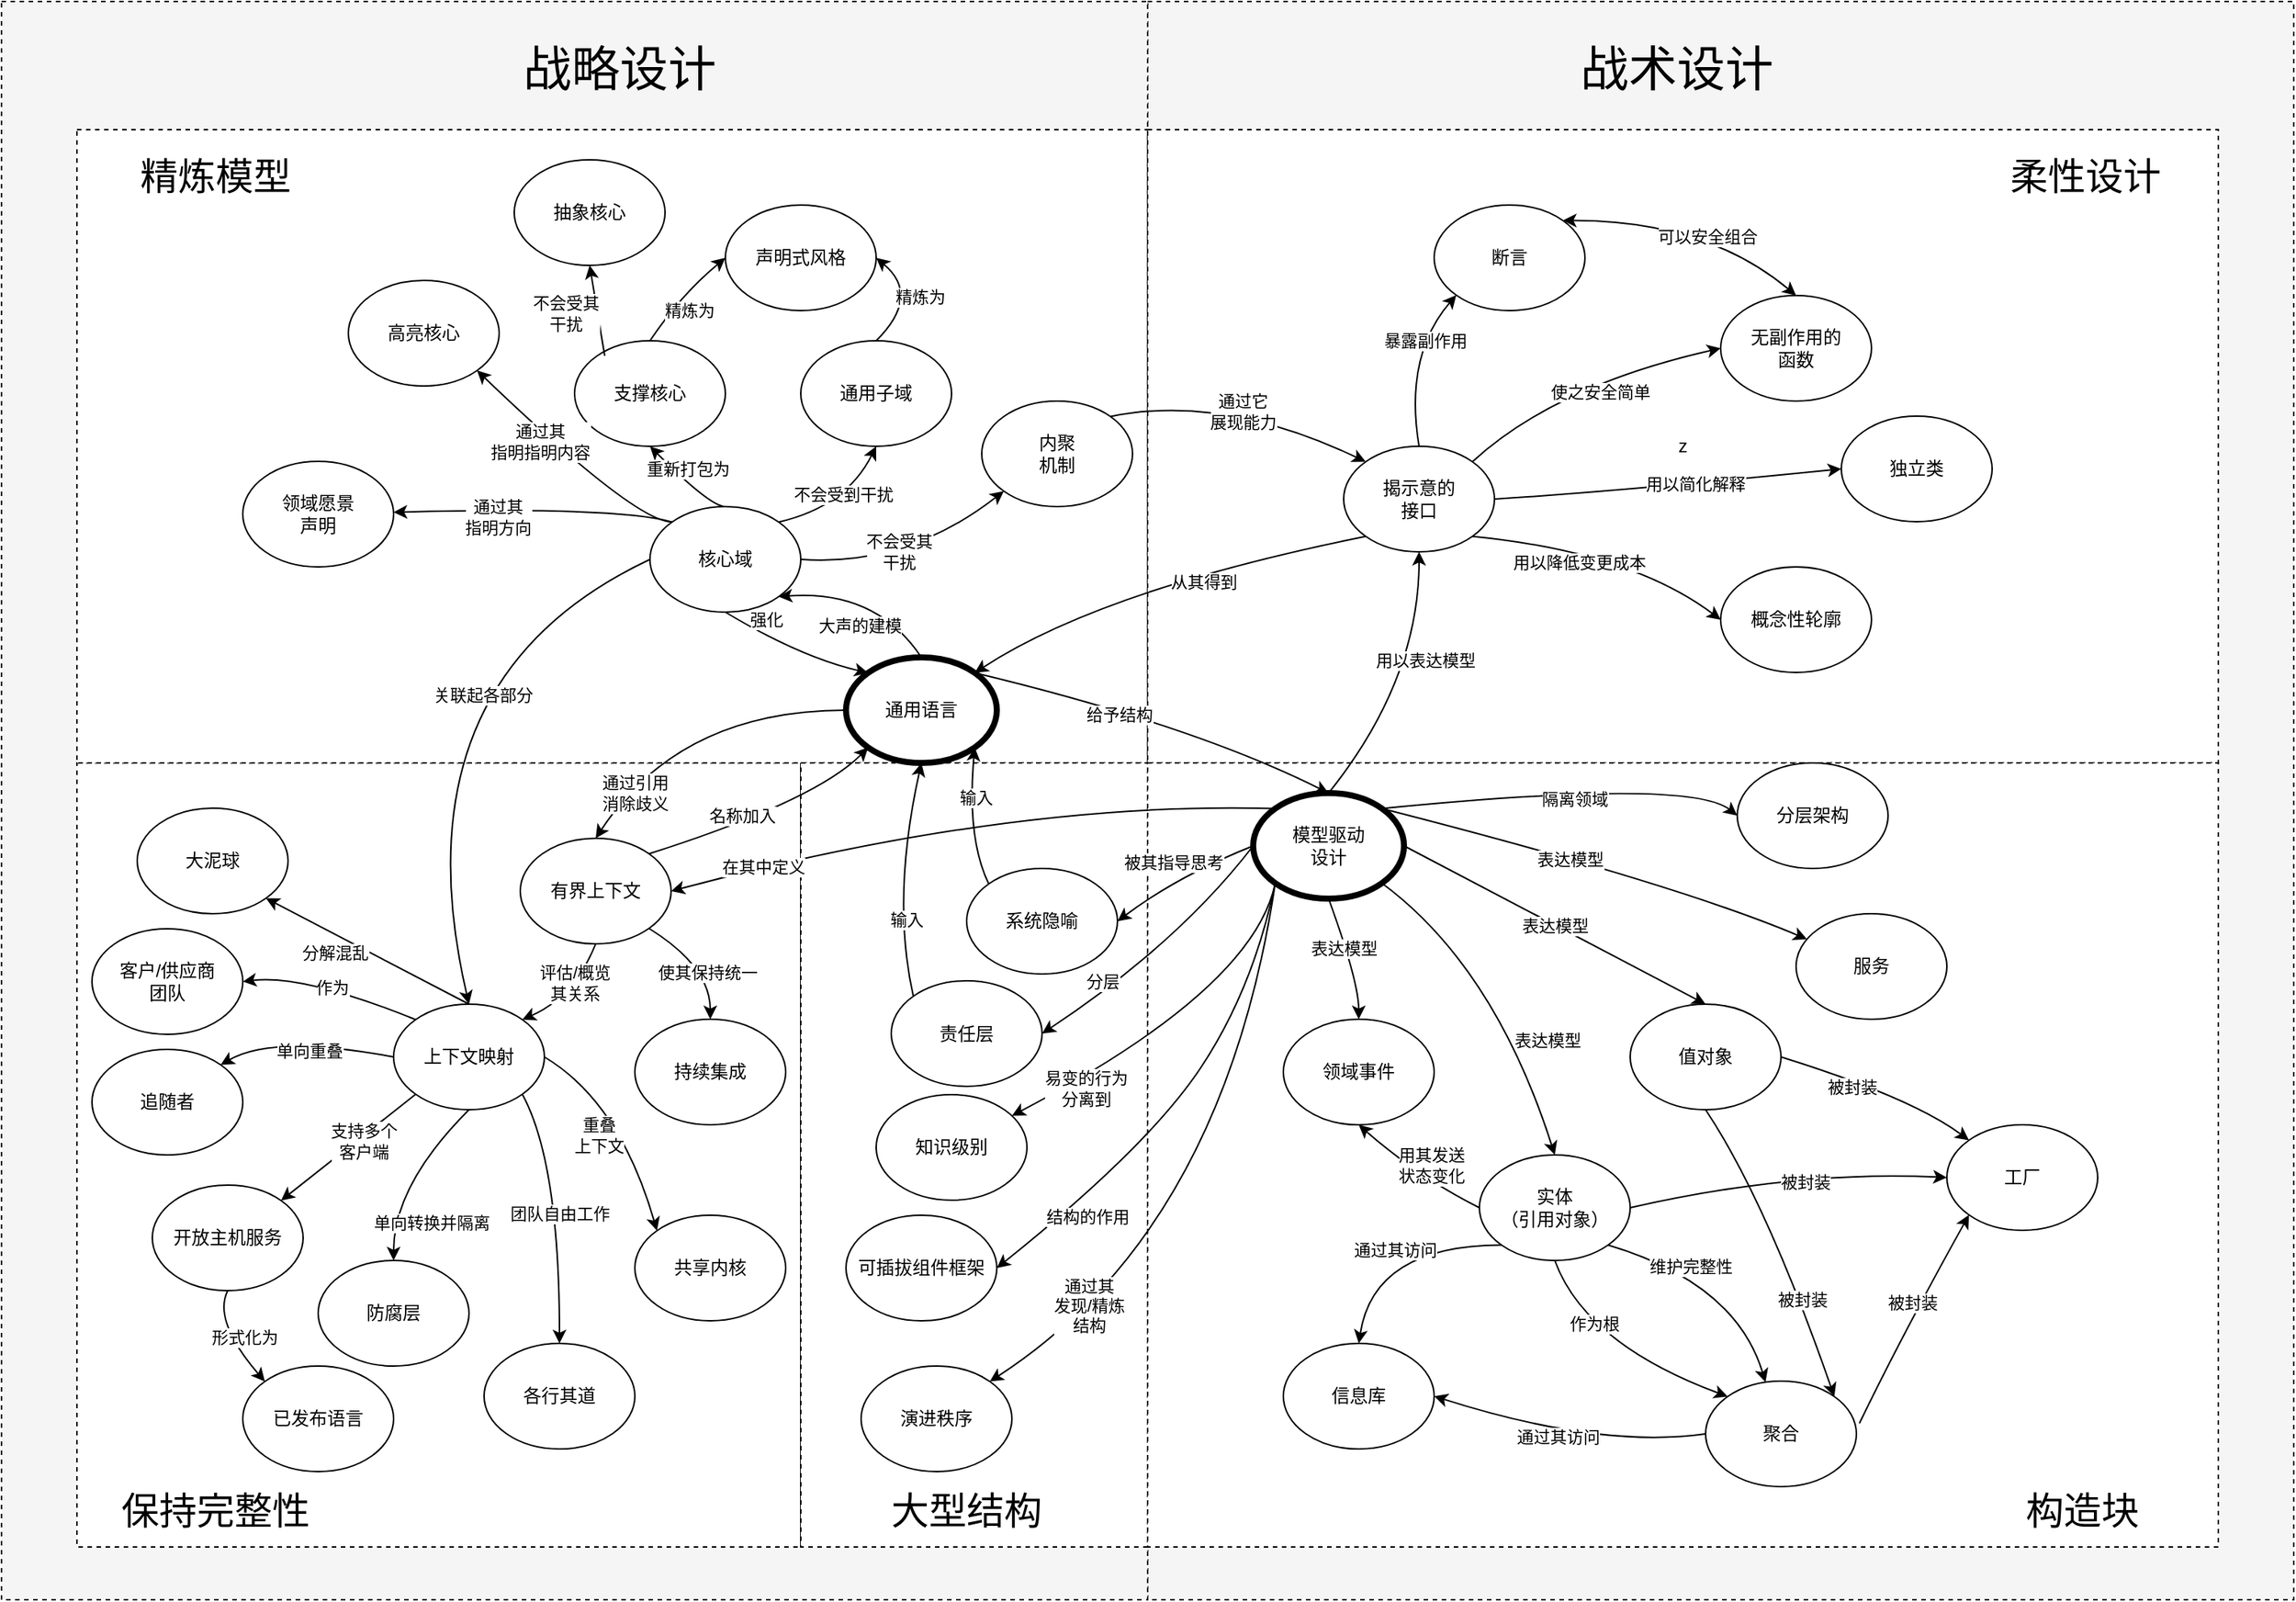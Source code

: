 <mxfile version="20.0.3" type="github">
  <diagram id="y3Cl--LZHW0YaVjfiVAI" name="Page-1">
    <mxGraphModel dx="1298" dy="840" grid="1" gridSize="10" guides="1" tooltips="1" connect="1" arrows="1" fold="1" page="1" pageScale="1" pageWidth="827" pageHeight="1169" math="0" shadow="0">
      <root>
        <mxCell id="0" />
        <mxCell id="1" parent="0" />
        <mxCell id="_sij3LZyn92F1CHh78g5-27" value="" style="rounded=0;whiteSpace=wrap;html=1;dashed=1;fillColor=#f5f5f5;fontColor=#333333;strokeColor=#000000;" parent="1" vertex="1">
          <mxGeometry x="830" y="30" width="760" height="1060" as="geometry" />
        </mxCell>
        <mxCell id="wphdt7BnorLhBUC74xUA-21" value="" style="rounded=0;whiteSpace=wrap;html=1;dashed=1;fillColor=#f5f5f5;fontColor=#333333;strokeColor=#000000;" parent="1" vertex="1">
          <mxGeometry x="70" y="30" width="760" height="1060" as="geometry" />
        </mxCell>
        <mxCell id="_sij3LZyn92F1CHh78g5-9" value="" style="rounded=0;whiteSpace=wrap;html=1;fillColor=#FFFFFF;strokeColor=#000000;fontColor=#ffffff;gradientColor=none;dashed=1;" parent="1" vertex="1">
          <mxGeometry x="120" y="535" width="480" height="520" as="geometry" />
        </mxCell>
        <mxCell id="_sij3LZyn92F1CHh78g5-10" value="" style="rounded=0;whiteSpace=wrap;html=1;fillColor=#FFFFFF;strokeColor=#000000;fontColor=#ffffff;gradientColor=none;dashed=1;" parent="1" vertex="1">
          <mxGeometry x="120" y="115" width="710" height="420" as="geometry" />
        </mxCell>
        <mxCell id="_sij3LZyn92F1CHh78g5-13" value="z" style="rounded=0;whiteSpace=wrap;html=1;fillColor=#FFFFFF;strokeColor=#000000;gradientColor=none;dashed=1;" parent="1" vertex="1">
          <mxGeometry x="830" y="115" width="710" height="420" as="geometry" />
        </mxCell>
        <mxCell id="_sij3LZyn92F1CHh78g5-16" value="" style="rounded=0;whiteSpace=wrap;html=1;fillColor=#FFFFFF;strokeColor=#000000;fontColor=#ffffff;gradientColor=none;dashed=1;" parent="1" vertex="1">
          <mxGeometry x="600" y="535" width="230" height="520" as="geometry" />
        </mxCell>
        <mxCell id="_sij3LZyn92F1CHh78g5-14" value="" style="rounded=0;whiteSpace=wrap;html=1;fillColor=#FFFFFF;dashed=1;" parent="1" vertex="1">
          <mxGeometry x="830" y="535" width="710" height="520" as="geometry" />
        </mxCell>
        <mxCell id="Mi3CnOvdxR0ZW0WN2Oy1-1" value="通用语言" style="ellipse;whiteSpace=wrap;html=1;strokeWidth=4;" parent="1" vertex="1">
          <mxGeometry x="630" y="465" width="100" height="70" as="geometry" />
        </mxCell>
        <mxCell id="Mi3CnOvdxR0ZW0WN2Oy1-2" value="模型驱动&lt;br&gt;设计" style="ellipse;whiteSpace=wrap;html=1;strokeWidth=4;" parent="1" vertex="1">
          <mxGeometry x="900" y="555" width="100" height="70" as="geometry" />
        </mxCell>
        <mxCell id="Mi3CnOvdxR0ZW0WN2Oy1-4" value="有界上下文" style="ellipse;whiteSpace=wrap;html=1;" parent="1" vertex="1">
          <mxGeometry x="414" y="585" width="100" height="70" as="geometry" />
        </mxCell>
        <mxCell id="Mi3CnOvdxR0ZW0WN2Oy1-5" value="持续集成" style="ellipse;whiteSpace=wrap;html=1;" parent="1" vertex="1">
          <mxGeometry x="490" y="705" width="100" height="70" as="geometry" />
        </mxCell>
        <mxCell id="Mi3CnOvdxR0ZW0WN2Oy1-6" value="核心域" style="ellipse;whiteSpace=wrap;html=1;" parent="1" vertex="1">
          <mxGeometry x="500" y="365" width="100" height="70" as="geometry" />
        </mxCell>
        <mxCell id="Mi3CnOvdxR0ZW0WN2Oy1-7" value="大泥球" style="ellipse;whiteSpace=wrap;html=1;" parent="1" vertex="1">
          <mxGeometry x="160" y="565" width="100" height="70" as="geometry" />
        </mxCell>
        <mxCell id="Mi3CnOvdxR0ZW0WN2Oy1-8" value="独立类" style="ellipse;whiteSpace=wrap;html=1;" parent="1" vertex="1">
          <mxGeometry x="1290" y="305" width="100" height="70" as="geometry" />
        </mxCell>
        <mxCell id="Mi3CnOvdxR0ZW0WN2Oy1-9" value="上下文映射" style="ellipse;whiteSpace=wrap;html=1;" parent="1" vertex="1">
          <mxGeometry x="330" y="695" width="100" height="70" as="geometry" />
        </mxCell>
        <mxCell id="Mi3CnOvdxR0ZW0WN2Oy1-12" value="通用子域" style="ellipse;whiteSpace=wrap;html=1;" parent="1" vertex="1">
          <mxGeometry x="600" y="255" width="100" height="70" as="geometry" />
        </mxCell>
        <mxCell id="Mi3CnOvdxR0ZW0WN2Oy1-13" value="支撑核心" style="ellipse;whiteSpace=wrap;html=1;" parent="1" vertex="1">
          <mxGeometry x="450" y="255" width="100" height="70" as="geometry" />
        </mxCell>
        <mxCell id="Mi3CnOvdxR0ZW0WN2Oy1-14" value="揭示意的&lt;br&gt;接口" style="ellipse;whiteSpace=wrap;html=1;" parent="1" vertex="1">
          <mxGeometry x="960" y="325" width="100" height="70" as="geometry" />
        </mxCell>
        <mxCell id="Mi3CnOvdxR0ZW0WN2Oy1-15" value="断言" style="ellipse;whiteSpace=wrap;html=1;" parent="1" vertex="1">
          <mxGeometry x="1020" y="165" width="100" height="70" as="geometry" />
        </mxCell>
        <mxCell id="Mi3CnOvdxR0ZW0WN2Oy1-16" value="无副作用的&lt;br&gt;函数" style="ellipse;whiteSpace=wrap;html=1;" parent="1" vertex="1">
          <mxGeometry x="1210" y="225" width="100" height="70" as="geometry" />
        </mxCell>
        <mxCell id="Mi3CnOvdxR0ZW0WN2Oy1-17" value="概念性轮廓" style="ellipse;whiteSpace=wrap;html=1;" parent="1" vertex="1">
          <mxGeometry x="1210" y="405" width="100" height="70" as="geometry" />
        </mxCell>
        <mxCell id="nDJIqRFH-Br7_tVDaRdu-1" value="实体&lt;br&gt;（引用对象）" style="ellipse;whiteSpace=wrap;html=1;" parent="1" vertex="1">
          <mxGeometry x="1050" y="795" width="100" height="70" as="geometry" />
        </mxCell>
        <mxCell id="nDJIqRFH-Br7_tVDaRdu-2" value="领域事件" style="ellipse;whiteSpace=wrap;html=1;" parent="1" vertex="1">
          <mxGeometry x="920" y="705" width="100" height="70" as="geometry" />
        </mxCell>
        <mxCell id="nDJIqRFH-Br7_tVDaRdu-4" value="工厂" style="ellipse;whiteSpace=wrap;html=1;" parent="1" vertex="1">
          <mxGeometry x="1360" y="775" width="100" height="70" as="geometry" />
        </mxCell>
        <mxCell id="nDJIqRFH-Br7_tVDaRdu-5" value="服务" style="ellipse;whiteSpace=wrap;html=1;" parent="1" vertex="1">
          <mxGeometry x="1260" y="635" width="100" height="70" as="geometry" />
        </mxCell>
        <mxCell id="nDJIqRFH-Br7_tVDaRdu-6" value="信息库&lt;span style=&quot;caret-color: rgba(0, 0, 0, 0); color: rgba(0, 0, 0, 0); font-family: monospace; font-size: 0px; text-align: start;&quot;&gt;%3CmxGraphModel%3E%3Croot%3E%3CmxCell%20id%3D%220%22%2F%3E%3CmxCell%20id%3D%221%22%20parent%3D%220%22%2F%3E%3CmxCell%20id%3D%222%22%20value%3D%22%E5%B7%A5%E5%8E%82%22%20style%3D%22ellipse%3BwhiteSpace%3Dwrap%3Bhtml%3D1%3B%22%20vertex%3D%221%22%20parent%3D%221%22%3E%3CmxGeometry%20x%3D%221140%22%20y%3D%22680%22%20width%3D%22100%22%20height%3D%2270%22%20as%3D%22geometry%22%2F%3E%3C%2FmxCell%3E%3C%2Froot%3E%3C%2FmxGraphModel%3E&lt;/span&gt;" style="ellipse;whiteSpace=wrap;html=1;" parent="1" vertex="1">
          <mxGeometry x="920" y="920" width="100" height="70" as="geometry" />
        </mxCell>
        <mxCell id="nDJIqRFH-Br7_tVDaRdu-7" value="分层架构" style="ellipse;whiteSpace=wrap;html=1;" parent="1" vertex="1">
          <mxGeometry x="1221" y="535" width="100" height="70" as="geometry" />
        </mxCell>
        <mxCell id="nDJIqRFH-Br7_tVDaRdu-9" value="聚合" style="ellipse;whiteSpace=wrap;html=1;" parent="1" vertex="1">
          <mxGeometry x="1200" y="945" width="100" height="70" as="geometry" />
        </mxCell>
        <mxCell id="6l1WujIoDoaz9oLlzbZu-4" value="" style="curved=1;endArrow=classic;html=1;rounded=0;exitX=0.5;exitY=1;exitDx=0;exitDy=0;entryX=0.5;entryY=0;entryDx=0;entryDy=0;" parent="1" source="Mi3CnOvdxR0ZW0WN2Oy1-2" target="nDJIqRFH-Br7_tVDaRdu-2" edge="1">
          <mxGeometry width="50" height="50" relative="1" as="geometry">
            <mxPoint x="830" y="615" as="sourcePoint" />
            <mxPoint x="880" y="565" as="targetPoint" />
            <Array as="points">
              <mxPoint x="970" y="680" />
            </Array>
          </mxGeometry>
        </mxCell>
        <mxCell id="6l1WujIoDoaz9oLlzbZu-68" value="表达模型" style="edgeLabel;html=1;align=center;verticalAlign=middle;resizable=0;points=[];" parent="6l1WujIoDoaz9oLlzbZu-4" vertex="1" connectable="0">
          <mxGeometry x="0.154" y="10" relative="1" as="geometry">
            <mxPoint x="-16" y="-9" as="offset" />
          </mxGeometry>
        </mxCell>
        <mxCell id="6l1WujIoDoaz9oLlzbZu-5" value="" style="curved=1;endArrow=classic;html=1;rounded=0;exitX=1;exitY=1;exitDx=0;exitDy=0;entryX=0.5;entryY=0;entryDx=0;entryDy=0;" parent="1" source="Mi3CnOvdxR0ZW0WN2Oy1-2" target="nDJIqRFH-Br7_tVDaRdu-1" edge="1">
          <mxGeometry width="50" height="50" relative="1" as="geometry">
            <mxPoint x="1010" y="600" as="sourcePoint" />
            <mxPoint x="880" y="765" as="targetPoint" />
            <Array as="points">
              <mxPoint x="1060" y="670" />
            </Array>
          </mxGeometry>
        </mxCell>
        <mxCell id="6l1WujIoDoaz9oLlzbZu-69" value="表达模型" style="edgeLabel;html=1;align=center;verticalAlign=middle;resizable=0;points=[];" parent="6l1WujIoDoaz9oLlzbZu-5" vertex="1" connectable="0">
          <mxGeometry x="0.338" y="18" relative="1" as="geometry">
            <mxPoint as="offset" />
          </mxGeometry>
        </mxCell>
        <mxCell id="6l1WujIoDoaz9oLlzbZu-7" value="值对象&lt;br&gt;" style="ellipse;whiteSpace=wrap;html=1;" parent="1" vertex="1">
          <mxGeometry x="1150" y="695" width="100" height="70" as="geometry" />
        </mxCell>
        <mxCell id="6l1WujIoDoaz9oLlzbZu-8" value="&lt;span style=&quot;caret-color: rgb(0, 0, 0); color: rgb(0, 0, 0); font-family: Helvetica; font-size: 11px; font-style: normal; font-variant-caps: normal; font-weight: 400; letter-spacing: normal; text-align: center; text-indent: 0px; text-transform: none; word-spacing: 0px; -webkit-text-stroke-width: 0px; background-color: rgb(255, 255, 255); text-decoration: none; float: none; display: inline !important;&quot;&gt;表达模型&lt;/span&gt;" style="curved=1;endArrow=classic;html=1;rounded=0;exitX=1;exitY=0.5;exitDx=0;exitDy=0;entryX=0.5;entryY=0;entryDx=0;entryDy=0;" parent="1" source="Mi3CnOvdxR0ZW0WN2Oy1-2" target="6l1WujIoDoaz9oLlzbZu-7" edge="1">
          <mxGeometry width="50" height="50" relative="1" as="geometry">
            <mxPoint x="1060" y="635" as="sourcePoint" />
            <mxPoint x="1170" y="695" as="targetPoint" />
            <Array as="points" />
          </mxGeometry>
        </mxCell>
        <mxCell id="6l1WujIoDoaz9oLlzbZu-9" value="" style="curved=1;endArrow=classic;html=1;rounded=0;exitX=1;exitY=0;exitDx=0;exitDy=0;" parent="1" source="Mi3CnOvdxR0ZW0WN2Oy1-2" target="nDJIqRFH-Br7_tVDaRdu-5" edge="1">
          <mxGeometry width="50" height="50" relative="1" as="geometry">
            <mxPoint x="1060" y="635" as="sourcePoint" />
            <mxPoint x="1170" y="695" as="targetPoint" />
            <Array as="points">
              <mxPoint x="1180" y="615" />
            </Array>
          </mxGeometry>
        </mxCell>
        <mxCell id="6l1WujIoDoaz9oLlzbZu-70" value="表达模型" style="edgeLabel;html=1;align=center;verticalAlign=middle;resizable=0;points=[];" parent="6l1WujIoDoaz9oLlzbZu-9" vertex="1" connectable="0">
          <mxGeometry x="-0.137" y="-2" relative="1" as="geometry">
            <mxPoint x="1" as="offset" />
          </mxGeometry>
        </mxCell>
        <mxCell id="6l1WujIoDoaz9oLlzbZu-10" value="" style="curved=1;endArrow=classic;html=1;rounded=0;exitX=1;exitY=0;exitDx=0;exitDy=0;entryX=0;entryY=0.5;entryDx=0;entryDy=0;" parent="1" source="Mi3CnOvdxR0ZW0WN2Oy1-2" target="nDJIqRFH-Br7_tVDaRdu-7" edge="1">
          <mxGeometry width="50" height="50" relative="1" as="geometry">
            <mxPoint x="1110" y="600" as="sourcePoint" />
            <mxPoint x="1226.74" y="653.867" as="targetPoint" />
            <Array as="points">
              <mxPoint x="1190" y="545" />
            </Array>
          </mxGeometry>
        </mxCell>
        <mxCell id="6l1WujIoDoaz9oLlzbZu-71" value="隔离领域" style="edgeLabel;html=1;align=center;verticalAlign=middle;resizable=0;points=[];" parent="6l1WujIoDoaz9oLlzbZu-10" vertex="1" connectable="0">
          <mxGeometry x="0.037" y="-6" relative="1" as="geometry">
            <mxPoint as="offset" />
          </mxGeometry>
        </mxCell>
        <mxCell id="6l1WujIoDoaz9oLlzbZu-11" value="" style="curved=1;endArrow=classic;html=1;rounded=0;exitX=1.02;exitY=0.4;exitDx=0;exitDy=0;entryX=0;entryY=1;entryDx=0;entryDy=0;exitPerimeter=0;" parent="1" source="nDJIqRFH-Br7_tVDaRdu-9" target="nDJIqRFH-Br7_tVDaRdu-4" edge="1">
          <mxGeometry width="50" height="50" relative="1" as="geometry">
            <mxPoint x="1295" y="885" as="sourcePoint" />
            <mxPoint x="1325" y="965" as="targetPoint" />
            <Array as="points">
              <mxPoint x="1330" y="915" />
            </Array>
          </mxGeometry>
        </mxCell>
        <mxCell id="6l1WujIoDoaz9oLlzbZu-76" value="被封装" style="edgeLabel;html=1;align=center;verticalAlign=middle;resizable=0;points=[];" parent="6l1WujIoDoaz9oLlzbZu-11" vertex="1" connectable="0">
          <mxGeometry x="0.129" y="4" relative="1" as="geometry">
            <mxPoint x="-1" as="offset" />
          </mxGeometry>
        </mxCell>
        <mxCell id="6l1WujIoDoaz9oLlzbZu-12" value="" style="curved=1;endArrow=classic;html=1;rounded=0;exitX=1;exitY=0.5;exitDx=0;exitDy=0;entryX=0;entryY=0;entryDx=0;entryDy=0;" parent="1" source="6l1WujIoDoaz9oLlzbZu-7" target="nDJIqRFH-Br7_tVDaRdu-4" edge="1">
          <mxGeometry width="50" height="50" relative="1" as="geometry">
            <mxPoint x="1228.68" y="785" as="sourcePoint" />
            <mxPoint x="1391.325" y="706.749" as="targetPoint" />
            <Array as="points">
              <mxPoint x="1336.68" y="757" />
            </Array>
          </mxGeometry>
        </mxCell>
        <mxCell id="6l1WujIoDoaz9oLlzbZu-78" value="被封装" style="edgeLabel;html=1;align=center;verticalAlign=middle;resizable=0;points=[];" parent="6l1WujIoDoaz9oLlzbZu-12" vertex="1" connectable="0">
          <mxGeometry x="-0.275" y="-4" relative="1" as="geometry">
            <mxPoint y="1" as="offset" />
          </mxGeometry>
        </mxCell>
        <mxCell id="6l1WujIoDoaz9oLlzbZu-19" value="" style="curved=1;endArrow=classic;html=1;rounded=0;exitX=0;exitY=0.5;exitDx=0;exitDy=0;entryX=0.5;entryY=1;entryDx=0;entryDy=0;" parent="1" source="nDJIqRFH-Br7_tVDaRdu-1" target="nDJIqRFH-Br7_tVDaRdu-2" edge="1">
          <mxGeometry width="50" height="50" relative="1" as="geometry">
            <mxPoint x="1024.645" y="624.749" as="sourcePoint" />
            <mxPoint x="1050" y="765" as="targetPoint" />
            <Array as="points">
              <mxPoint x="1010" y="810" />
            </Array>
          </mxGeometry>
        </mxCell>
        <mxCell id="6l1WujIoDoaz9oLlzbZu-95" value="用其发送&lt;br&gt;状态变化" style="edgeLabel;html=1;align=center;verticalAlign=middle;resizable=0;points=[];" parent="6l1WujIoDoaz9oLlzbZu-19" vertex="1" connectable="0">
          <mxGeometry x="-0.138" y="-11" relative="1" as="geometry">
            <mxPoint as="offset" />
          </mxGeometry>
        </mxCell>
        <mxCell id="6l1WujIoDoaz9oLlzbZu-20" value="" style="curved=1;endArrow=classic;html=1;rounded=0;exitX=1;exitY=1;exitDx=0;exitDy=0;" parent="1" source="nDJIqRFH-Br7_tVDaRdu-1" target="nDJIqRFH-Br7_tVDaRdu-9" edge="1">
          <mxGeometry width="50" height="50" relative="1" as="geometry">
            <mxPoint x="1260" y="760" as="sourcePoint" />
            <mxPoint x="1355.645" y="835.251" as="targetPoint" />
            <Array as="points">
              <mxPoint x="1220" y="880" />
            </Array>
          </mxGeometry>
        </mxCell>
        <mxCell id="6l1WujIoDoaz9oLlzbZu-73" value="维护完整性" style="edgeLabel;html=1;align=center;verticalAlign=middle;resizable=0;points=[];" parent="6l1WujIoDoaz9oLlzbZu-20" vertex="1" connectable="0">
          <mxGeometry x="-0.282" y="2" relative="1" as="geometry">
            <mxPoint as="offset" />
          </mxGeometry>
        </mxCell>
        <mxCell id="6l1WujIoDoaz9oLlzbZu-21" value="" style="curved=1;endArrow=classic;html=1;rounded=0;exitX=0;exitY=0.5;exitDx=0;exitDy=0;entryX=1;entryY=0.5;entryDx=0;entryDy=0;" parent="1" source="nDJIqRFH-Br7_tVDaRdu-9" target="nDJIqRFH-Br7_tVDaRdu-6" edge="1">
          <mxGeometry width="50" height="50" relative="1" as="geometry">
            <mxPoint x="1145.355" y="834.749" as="sourcePoint" />
            <mxPoint x="1170.648" y="925.618" as="targetPoint" />
            <Array as="points">
              <mxPoint x="1130" y="990" />
            </Array>
          </mxGeometry>
        </mxCell>
        <mxCell id="Y-4sPf4ypffV6GLHuEOX-1" value="通过其访问" style="edgeLabel;html=1;align=center;verticalAlign=middle;resizable=0;points=[];" vertex="1" connectable="0" parent="6l1WujIoDoaz9oLlzbZu-21">
          <mxGeometry x="0.076" y="1" relative="1" as="geometry">
            <mxPoint as="offset" />
          </mxGeometry>
        </mxCell>
        <mxCell id="6l1WujIoDoaz9oLlzbZu-22" value="" style="curved=1;endArrow=classic;html=1;rounded=0;exitX=0;exitY=1;exitDx=0;exitDy=0;entryX=0.5;entryY=0;entryDx=0;entryDy=0;" parent="1" source="nDJIqRFH-Br7_tVDaRdu-1" target="nDJIqRFH-Br7_tVDaRdu-6" edge="1">
          <mxGeometry width="50" height="50" relative="1" as="geometry">
            <mxPoint x="1145.355" y="834.749" as="sourcePoint" />
            <mxPoint x="1170.648" y="925.618" as="targetPoint" />
            <Array as="points">
              <mxPoint x="980" y="855" />
            </Array>
          </mxGeometry>
        </mxCell>
        <mxCell id="6l1WujIoDoaz9oLlzbZu-74" value="通过其访问" style="edgeLabel;html=1;align=center;verticalAlign=middle;resizable=0;points=[];" parent="6l1WujIoDoaz9oLlzbZu-22" vertex="1" connectable="0">
          <mxGeometry x="0.138" y="13" relative="1" as="geometry">
            <mxPoint x="1" as="offset" />
          </mxGeometry>
        </mxCell>
        <mxCell id="6l1WujIoDoaz9oLlzbZu-23" value="" style="curved=1;endArrow=classic;html=1;rounded=0;exitX=1;exitY=0.5;exitDx=0;exitDy=0;entryX=0;entryY=0.5;entryDx=0;entryDy=0;" parent="1" source="nDJIqRFH-Br7_tVDaRdu-1" target="nDJIqRFH-Br7_tVDaRdu-4" edge="1">
          <mxGeometry width="50" height="50" relative="1" as="geometry">
            <mxPoint x="1145.355" y="834.749" as="sourcePoint" />
            <mxPoint x="1180" y="925" as="targetPoint" />
            <Array as="points">
              <mxPoint x="1260" y="805" />
            </Array>
          </mxGeometry>
        </mxCell>
        <mxCell id="6l1WujIoDoaz9oLlzbZu-77" value="被封装" style="edgeLabel;html=1;align=center;verticalAlign=middle;resizable=0;points=[];" parent="6l1WujIoDoaz9oLlzbZu-23" vertex="1" connectable="0">
          <mxGeometry x="0.112" y="-7" relative="1" as="geometry">
            <mxPoint as="offset" />
          </mxGeometry>
        </mxCell>
        <mxCell id="6l1WujIoDoaz9oLlzbZu-24" value="" style="curved=1;endArrow=classic;html=1;rounded=0;exitX=0.5;exitY=1;exitDx=0;exitDy=0;entryX=1;entryY=0;entryDx=0;entryDy=0;" parent="1" source="6l1WujIoDoaz9oLlzbZu-7" target="nDJIqRFH-Br7_tVDaRdu-9" edge="1">
          <mxGeometry width="50" height="50" relative="1" as="geometry">
            <mxPoint x="1250" y="735" as="sourcePoint" />
            <mxPoint x="1355.645" y="835.251" as="targetPoint" />
            <Array as="points">
              <mxPoint x="1240" y="825" />
            </Array>
          </mxGeometry>
        </mxCell>
        <mxCell id="6l1WujIoDoaz9oLlzbZu-75" value="被封装" style="edgeLabel;html=1;align=center;verticalAlign=middle;resizable=0;points=[];" parent="6l1WujIoDoaz9oLlzbZu-24" vertex="1" connectable="0">
          <mxGeometry x="0.353" y="1" relative="1" as="geometry">
            <mxPoint as="offset" />
          </mxGeometry>
        </mxCell>
        <mxCell id="6l1WujIoDoaz9oLlzbZu-25" value="" style="curved=1;endArrow=classic;html=1;rounded=0;exitX=0.5;exitY=1;exitDx=0;exitDy=0;entryX=0;entryY=0;entryDx=0;entryDy=0;" parent="1" source="nDJIqRFH-Br7_tVDaRdu-1" target="nDJIqRFH-Br7_tVDaRdu-9" edge="1">
          <mxGeometry width="50" height="50" relative="1" as="geometry">
            <mxPoint x="1200" y="770" as="sourcePoint" />
            <mxPoint x="1215.355" y="935.251" as="targetPoint" />
            <Array as="points">
              <mxPoint x="1120" y="920" />
            </Array>
          </mxGeometry>
        </mxCell>
        <mxCell id="6l1WujIoDoaz9oLlzbZu-72" value="作为根" style="edgeLabel;html=1;align=center;verticalAlign=middle;resizable=0;points=[];" parent="6l1WujIoDoaz9oLlzbZu-25" vertex="1" connectable="0">
          <mxGeometry x="-0.258" y="14" relative="1" as="geometry">
            <mxPoint as="offset" />
          </mxGeometry>
        </mxCell>
        <mxCell id="6l1WujIoDoaz9oLlzbZu-26" value="" style="curved=1;endArrow=classic;html=1;rounded=0;exitX=0;exitY=0.5;exitDx=0;exitDy=0;entryX=0.5;entryY=0;entryDx=0;entryDy=0;" parent="1" source="Mi3CnOvdxR0ZW0WN2Oy1-1" target="Mi3CnOvdxR0ZW0WN2Oy1-4" edge="1">
          <mxGeometry width="50" height="50" relative="1" as="geometry">
            <mxPoint x="770" y="545" as="sourcePoint" />
            <mxPoint x="680" y="660" as="targetPoint" />
            <Array as="points">
              <mxPoint x="520" y="500" />
            </Array>
          </mxGeometry>
        </mxCell>
        <mxCell id="6l1WujIoDoaz9oLlzbZu-98" value="通过引用&lt;br&gt;消除歧义" style="edgeLabel;html=1;align=center;verticalAlign=middle;resizable=0;points=[];" parent="6l1WujIoDoaz9oLlzbZu-26" vertex="1" connectable="0">
          <mxGeometry x="-0.312" y="6" relative="1" as="geometry">
            <mxPoint x="-67" y="49" as="offset" />
          </mxGeometry>
        </mxCell>
        <mxCell id="6l1WujIoDoaz9oLlzbZu-27" value="" style="curved=1;endArrow=classic;html=1;rounded=0;exitX=0.5;exitY=1;exitDx=0;exitDy=0;entryX=1;entryY=0;entryDx=0;entryDy=0;" parent="1" source="Mi3CnOvdxR0ZW0WN2Oy1-4" target="Mi3CnOvdxR0ZW0WN2Oy1-9" edge="1">
          <mxGeometry width="50" height="50" relative="1" as="geometry">
            <mxPoint x="490" y="670" as="sourcePoint" />
            <mxPoint x="410" y="670" as="targetPoint" />
            <Array as="points">
              <mxPoint x="450" y="690" />
            </Array>
          </mxGeometry>
        </mxCell>
        <mxCell id="6l1WujIoDoaz9oLlzbZu-99" value="评估/概览&lt;br&gt;其关系" style="edgeLabel;html=1;align=center;verticalAlign=middle;resizable=0;points=[];" parent="6l1WujIoDoaz9oLlzbZu-27" vertex="1" connectable="0">
          <mxGeometry x="0.328" y="18" relative="1" as="geometry">
            <mxPoint x="4" y="-31" as="offset" />
          </mxGeometry>
        </mxCell>
        <mxCell id="6l1WujIoDoaz9oLlzbZu-29" value="" style="curved=1;endArrow=classic;html=1;rounded=0;exitX=0.5;exitY=0;exitDx=0;exitDy=0;entryX=1;entryY=1;entryDx=0;entryDy=0;" parent="1" source="Mi3CnOvdxR0ZW0WN2Oy1-1" target="Mi3CnOvdxR0ZW0WN2Oy1-6" edge="1">
          <mxGeometry width="50" height="50" relative="1" as="geometry">
            <mxPoint x="690" y="485" as="sourcePoint" />
            <mxPoint x="590" y="485" as="targetPoint" />
            <Array as="points">
              <mxPoint x="650" y="420" />
            </Array>
          </mxGeometry>
        </mxCell>
        <mxCell id="6l1WujIoDoaz9oLlzbZu-125" value="大声的建模" style="edgeLabel;html=1;align=center;verticalAlign=middle;resizable=0;points=[];" parent="6l1WujIoDoaz9oLlzbZu-29" vertex="1" connectable="0">
          <mxGeometry x="-0.018" y="4" relative="1" as="geometry">
            <mxPoint x="-7" y="19" as="offset" />
          </mxGeometry>
        </mxCell>
        <mxCell id="6l1WujIoDoaz9oLlzbZu-30" value="" style="curved=1;endArrow=classic;html=1;rounded=0;exitX=0.5;exitY=0;exitDx=0;exitDy=0;entryX=0.5;entryY=1;entryDx=0;entryDy=0;" parent="1" source="Mi3CnOvdxR0ZW0WN2Oy1-6" target="Mi3CnOvdxR0ZW0WN2Oy1-13" edge="1">
          <mxGeometry width="50" height="50" relative="1" as="geometry">
            <mxPoint x="760" y="545" as="sourcePoint" />
            <mxPoint x="679.316" y="431.624" as="targetPoint" />
            <Array as="points">
              <mxPoint x="540" y="365" />
            </Array>
          </mxGeometry>
        </mxCell>
        <mxCell id="6l1WujIoDoaz9oLlzbZu-102" value="重新打包为" style="edgeLabel;html=1;align=center;verticalAlign=middle;resizable=0;points=[];" parent="6l1WujIoDoaz9oLlzbZu-30" vertex="1" connectable="0">
          <mxGeometry x="0.164" y="-7" relative="1" as="geometry">
            <mxPoint as="offset" />
          </mxGeometry>
        </mxCell>
        <mxCell id="6l1WujIoDoaz9oLlzbZu-31" value="" style="curved=1;endArrow=classic;html=1;rounded=0;entryX=0.5;entryY=1;entryDx=0;entryDy=0;exitX=1;exitY=0;exitDx=0;exitDy=0;" parent="1" source="Mi3CnOvdxR0ZW0WN2Oy1-6" target="Mi3CnOvdxR0ZW0WN2Oy1-12" edge="1">
          <mxGeometry width="50" height="50" relative="1" as="geometry">
            <mxPoint x="590" y="385" as="sourcePoint" />
            <mxPoint x="560" y="295" as="targetPoint" />
            <Array as="points">
              <mxPoint x="630" y="365" />
            </Array>
          </mxGeometry>
        </mxCell>
        <mxCell id="6l1WujIoDoaz9oLlzbZu-101" value="不会受到干扰" style="edgeLabel;html=1;align=center;verticalAlign=middle;resizable=0;points=[];" parent="6l1WujIoDoaz9oLlzbZu-31" vertex="1" connectable="0">
          <mxGeometry x="0.148" y="6" relative="1" as="geometry">
            <mxPoint as="offset" />
          </mxGeometry>
        </mxCell>
        <mxCell id="6l1WujIoDoaz9oLlzbZu-33" value="声明式风格" style="ellipse;whiteSpace=wrap;html=1;" parent="1" vertex="1">
          <mxGeometry x="550" y="165" width="100" height="70" as="geometry" />
        </mxCell>
        <mxCell id="6l1WujIoDoaz9oLlzbZu-35" value="" style="curved=1;endArrow=classic;html=1;rounded=0;exitX=0.5;exitY=0;exitDx=0;exitDy=0;entryX=0;entryY=0.5;entryDx=0;entryDy=0;" parent="1" source="Mi3CnOvdxR0ZW0WN2Oy1-13" target="6l1WujIoDoaz9oLlzbZu-33" edge="1">
          <mxGeometry width="50" height="50" relative="1" as="geometry">
            <mxPoint x="600" y="395" as="sourcePoint" />
            <mxPoint x="630" y="305" as="targetPoint" />
            <Array as="points">
              <mxPoint x="520" y="225" />
            </Array>
          </mxGeometry>
        </mxCell>
        <mxCell id="6l1WujIoDoaz9oLlzbZu-100" value="精炼为" style="edgeLabel;html=1;align=center;verticalAlign=middle;resizable=0;points=[];" parent="6l1WujIoDoaz9oLlzbZu-35" vertex="1" connectable="0">
          <mxGeometry x="-0.172" y="-10" relative="1" as="geometry">
            <mxPoint as="offset" />
          </mxGeometry>
        </mxCell>
        <mxCell id="6l1WujIoDoaz9oLlzbZu-36" value="精炼为" style="curved=1;endArrow=classic;html=1;rounded=0;exitX=0.5;exitY=0;exitDx=0;exitDy=0;entryX=1;entryY=0.5;entryDx=0;entryDy=0;" parent="1" source="Mi3CnOvdxR0ZW0WN2Oy1-12" target="6l1WujIoDoaz9oLlzbZu-33" edge="1">
          <mxGeometry width="50" height="50" relative="1" as="geometry">
            <mxPoint x="830.715" y="340.121" as="sourcePoint" />
            <mxPoint x="940.005" y="329.619" as="targetPoint" />
            <Array as="points">
              <mxPoint x="680" y="225" />
            </Array>
          </mxGeometry>
        </mxCell>
        <mxCell id="6l1WujIoDoaz9oLlzbZu-38" value="" style="curved=1;endArrow=classic;html=1;rounded=0;exitX=0;exitY=0;exitDx=0;exitDy=0;" parent="1" source="Mi3CnOvdxR0ZW0WN2Oy1-6" target="6l1WujIoDoaz9oLlzbZu-41" edge="1">
          <mxGeometry width="50" height="50" relative="1" as="geometry">
            <mxPoint x="500" y="445" as="sourcePoint" />
            <mxPoint x="387.087" y="341.772" as="targetPoint" />
            <Array as="points">
              <mxPoint x="480" y="365" />
            </Array>
          </mxGeometry>
        </mxCell>
        <mxCell id="6l1WujIoDoaz9oLlzbZu-103" value="通过其&lt;br&gt;指明方向" style="edgeLabel;html=1;align=center;verticalAlign=middle;resizable=0;points=[];" parent="6l1WujIoDoaz9oLlzbZu-38" vertex="1" connectable="0">
          <mxGeometry x="0.269" y="5" relative="1" as="geometry">
            <mxPoint as="offset" />
          </mxGeometry>
        </mxCell>
        <mxCell id="6l1WujIoDoaz9oLlzbZu-40" value="" style="curved=1;endArrow=classic;html=1;rounded=0;exitX=0;exitY=0.5;exitDx=0;exitDy=0;entryX=0.5;entryY=0;entryDx=0;entryDy=0;" parent="1" source="Mi3CnOvdxR0ZW0WN2Oy1-6" target="Mi3CnOvdxR0ZW0WN2Oy1-9" edge="1">
          <mxGeometry width="50" height="50" relative="1" as="geometry">
            <mxPoint x="510" y="580" as="sourcePoint" />
            <mxPoint x="407" y="639.01" as="targetPoint" />
            <Array as="points">
              <mxPoint x="330" y="480" />
            </Array>
          </mxGeometry>
        </mxCell>
        <mxCell id="6l1WujIoDoaz9oLlzbZu-89" value="关联起各部分" style="edgeLabel;html=1;align=center;verticalAlign=middle;resizable=0;points=[];" parent="6l1WujIoDoaz9oLlzbZu-40" vertex="1" connectable="0">
          <mxGeometry x="-0.32" y="34" relative="1" as="geometry">
            <mxPoint as="offset" />
          </mxGeometry>
        </mxCell>
        <mxCell id="6l1WujIoDoaz9oLlzbZu-41" value="领域愿景&lt;br&gt;声明" style="ellipse;whiteSpace=wrap;html=1;" parent="1" vertex="1">
          <mxGeometry x="230" y="335" width="100" height="70" as="geometry" />
        </mxCell>
        <mxCell id="6l1WujIoDoaz9oLlzbZu-42" value="" style="curved=1;endArrow=classic;html=1;rounded=0;exitX=1;exitY=0;exitDx=0;exitDy=0;entryX=0;entryY=1;entryDx=0;entryDy=0;" parent="1" source="Mi3CnOvdxR0ZW0WN2Oy1-4" target="Mi3CnOvdxR0ZW0WN2Oy1-1" edge="1">
          <mxGeometry width="50" height="50" relative="1" as="geometry">
            <mxPoint x="724.645" y="604.749" as="sourcePoint" />
            <mxPoint x="630" y="695" as="targetPoint" />
            <Array as="points">
              <mxPoint x="610" y="560" />
            </Array>
          </mxGeometry>
        </mxCell>
        <mxCell id="6l1WujIoDoaz9oLlzbZu-97" value="名称加入" style="edgeLabel;html=1;align=center;verticalAlign=middle;resizable=0;points=[];" parent="6l1WujIoDoaz9oLlzbZu-42" vertex="1" connectable="0">
          <mxGeometry x="0.25" y="5" relative="1" as="geometry">
            <mxPoint x="-36" y="11" as="offset" />
          </mxGeometry>
        </mxCell>
        <mxCell id="6l1WujIoDoaz9oLlzbZu-44" value="共享内核" style="ellipse;whiteSpace=wrap;html=1;" parent="1" vertex="1">
          <mxGeometry x="490" y="835" width="100" height="70" as="geometry" />
        </mxCell>
        <mxCell id="6l1WujIoDoaz9oLlzbZu-45" value="开放主机服务" style="ellipse;whiteSpace=wrap;html=1;" parent="1" vertex="1">
          <mxGeometry x="170" y="815" width="100" height="70" as="geometry" />
        </mxCell>
        <mxCell id="6l1WujIoDoaz9oLlzbZu-46" value="防腐层" style="ellipse;whiteSpace=wrap;html=1;" parent="1" vertex="1">
          <mxGeometry x="280" y="865" width="100" height="70" as="geometry" />
        </mxCell>
        <mxCell id="6l1WujIoDoaz9oLlzbZu-47" value="各行其道" style="ellipse;whiteSpace=wrap;html=1;" parent="1" vertex="1">
          <mxGeometry x="390" y="920" width="100" height="70" as="geometry" />
        </mxCell>
        <mxCell id="6l1WujIoDoaz9oLlzbZu-50" value="追随者" style="ellipse;whiteSpace=wrap;html=1;" parent="1" vertex="1">
          <mxGeometry x="130" y="725" width="100" height="70" as="geometry" />
        </mxCell>
        <mxCell id="6l1WujIoDoaz9oLlzbZu-51" value="客户/供应商&lt;br&gt;团队" style="ellipse;whiteSpace=wrap;html=1;" parent="1" vertex="1">
          <mxGeometry x="130" y="645" width="100" height="70" as="geometry" />
        </mxCell>
        <mxCell id="6l1WujIoDoaz9oLlzbZu-52" value="" style="curved=1;endArrow=classic;html=1;rounded=0;exitX=0.5;exitY=0;exitDx=0;exitDy=0;entryX=1;entryY=1;entryDx=0;entryDy=0;" parent="1" source="Mi3CnOvdxR0ZW0WN2Oy1-9" target="Mi3CnOvdxR0ZW0WN2Oy1-7" edge="1">
          <mxGeometry width="50" height="50" relative="1" as="geometry">
            <mxPoint x="490" y="630" as="sourcePoint" />
            <mxPoint x="387" y="659.01" as="targetPoint" />
            <Array as="points" />
          </mxGeometry>
        </mxCell>
        <mxCell id="6l1WujIoDoaz9oLlzbZu-122" value="分解混乱" style="edgeLabel;html=1;align=center;verticalAlign=middle;resizable=0;points=[];" parent="6l1WujIoDoaz9oLlzbZu-52" vertex="1" connectable="0">
          <mxGeometry x="0.248" y="11" relative="1" as="geometry">
            <mxPoint as="offset" />
          </mxGeometry>
        </mxCell>
        <mxCell id="6l1WujIoDoaz9oLlzbZu-53" value="" style="curved=1;endArrow=classic;html=1;rounded=0;exitX=0;exitY=0;exitDx=0;exitDy=0;entryX=1;entryY=0.5;entryDx=0;entryDy=0;" parent="1" source="Mi3CnOvdxR0ZW0WN2Oy1-9" target="6l1WujIoDoaz9oLlzbZu-51" edge="1">
          <mxGeometry width="50" height="50" relative="1" as="geometry">
            <mxPoint x="324.645" y="705.251" as="sourcePoint" />
            <mxPoint x="275.355" y="634.749" as="targetPoint" />
            <Array as="points">
              <mxPoint x="270" y="675" />
            </Array>
          </mxGeometry>
        </mxCell>
        <mxCell id="6l1WujIoDoaz9oLlzbZu-123" value="作为" style="edgeLabel;html=1;align=center;verticalAlign=middle;resizable=0;points=[];" parent="6l1WujIoDoaz9oLlzbZu-53" vertex="1" connectable="0">
          <mxGeometry x="-0.015" y="1" relative="1" as="geometry">
            <mxPoint as="offset" />
          </mxGeometry>
        </mxCell>
        <mxCell id="6l1WujIoDoaz9oLlzbZu-54" value="" style="curved=1;endArrow=classic;html=1;rounded=0;exitX=0;exitY=0.5;exitDx=0;exitDy=0;entryX=1;entryY=0;entryDx=0;entryDy=0;" parent="1" source="Mi3CnOvdxR0ZW0WN2Oy1-9" target="6l1WujIoDoaz9oLlzbZu-50" edge="1">
          <mxGeometry width="50" height="50" relative="1" as="geometry">
            <mxPoint x="324.645" y="705.251" as="sourcePoint" />
            <mxPoint x="160" y="765" as="targetPoint" />
            <Array as="points">
              <mxPoint x="250" y="715" />
            </Array>
          </mxGeometry>
        </mxCell>
        <mxCell id="6l1WujIoDoaz9oLlzbZu-117" value="单向重叠" style="edgeLabel;html=1;align=center;verticalAlign=middle;resizable=0;points=[];" parent="6l1WujIoDoaz9oLlzbZu-54" vertex="1" connectable="0">
          <mxGeometry x="-0.079" y="6" relative="1" as="geometry">
            <mxPoint as="offset" />
          </mxGeometry>
        </mxCell>
        <mxCell id="6l1WujIoDoaz9oLlzbZu-55" value="" style="curved=1;endArrow=classic;html=1;rounded=0;exitX=0;exitY=1;exitDx=0;exitDy=0;entryX=1;entryY=0;entryDx=0;entryDy=0;" parent="1" source="Mi3CnOvdxR0ZW0WN2Oy1-9" target="6l1WujIoDoaz9oLlzbZu-45" edge="1">
          <mxGeometry width="50" height="50" relative="1" as="geometry">
            <mxPoint x="310" y="730" as="sourcePoint" />
            <mxPoint x="185.355" y="765.251" as="targetPoint" />
            <Array as="points" />
          </mxGeometry>
        </mxCell>
        <mxCell id="6l1WujIoDoaz9oLlzbZu-121" value="支持多个&lt;br&gt;客户端" style="edgeLabel;html=1;align=center;verticalAlign=middle;resizable=0;points=[];" parent="6l1WujIoDoaz9oLlzbZu-55" vertex="1" connectable="0">
          <mxGeometry x="-0.202" y="2" relative="1" as="geometry">
            <mxPoint y="1" as="offset" />
          </mxGeometry>
        </mxCell>
        <mxCell id="6l1WujIoDoaz9oLlzbZu-56" value="" style="curved=1;endArrow=classic;html=1;rounded=0;exitX=0.5;exitY=1;exitDx=0;exitDy=0;entryX=0.5;entryY=0;entryDx=0;entryDy=0;" parent="1" source="Mi3CnOvdxR0ZW0WN2Oy1-9" target="6l1WujIoDoaz9oLlzbZu-46" edge="1">
          <mxGeometry width="50" height="50" relative="1" as="geometry">
            <mxPoint x="324.645" y="754.749" as="sourcePoint" />
            <mxPoint x="240" y="835" as="targetPoint" />
            <Array as="points">
              <mxPoint x="330" y="815" />
            </Array>
          </mxGeometry>
        </mxCell>
        <mxCell id="6l1WujIoDoaz9oLlzbZu-115" value="单向转换并隔离" style="edgeLabel;html=1;align=center;verticalAlign=middle;resizable=0;points=[];" parent="6l1WujIoDoaz9oLlzbZu-56" vertex="1" connectable="0">
          <mxGeometry x="0.111" y="17" relative="1" as="geometry">
            <mxPoint x="10" y="15" as="offset" />
          </mxGeometry>
        </mxCell>
        <mxCell id="6l1WujIoDoaz9oLlzbZu-57" value="团队自由工作" style="curved=1;endArrow=classic;html=1;rounded=0;exitX=1;exitY=1;exitDx=0;exitDy=0;entryX=0.5;entryY=0;entryDx=0;entryDy=0;" parent="1" source="Mi3CnOvdxR0ZW0WN2Oy1-9" target="6l1WujIoDoaz9oLlzbZu-47" edge="1">
          <mxGeometry width="50" height="50" relative="1" as="geometry">
            <mxPoint x="360" y="765" as="sourcePoint" />
            <mxPoint x="360" y="875" as="targetPoint" />
            <Array as="points">
              <mxPoint x="440" y="800" />
            </Array>
          </mxGeometry>
        </mxCell>
        <mxCell id="6l1WujIoDoaz9oLlzbZu-58" value="" style="curved=1;endArrow=classic;html=1;rounded=0;exitX=1;exitY=0.5;exitDx=0;exitDy=0;entryX=0;entryY=0;entryDx=0;entryDy=0;" parent="1" source="Mi3CnOvdxR0ZW0WN2Oy1-9" target="6l1WujIoDoaz9oLlzbZu-44" edge="1">
          <mxGeometry width="50" height="50" relative="1" as="geometry">
            <mxPoint x="375.355" y="694.749" as="sourcePoint" />
            <mxPoint x="414.645" y="805.251" as="targetPoint" />
            <Array as="points">
              <mxPoint x="480" y="760" />
            </Array>
          </mxGeometry>
        </mxCell>
        <mxCell id="6l1WujIoDoaz9oLlzbZu-116" value="重叠&lt;br&gt;上下文" style="edgeLabel;html=1;align=center;verticalAlign=middle;resizable=0;points=[];" parent="6l1WujIoDoaz9oLlzbZu-58" vertex="1" connectable="0">
          <mxGeometry x="0.025" y="-20" relative="1" as="geometry">
            <mxPoint as="offset" />
          </mxGeometry>
        </mxCell>
        <mxCell id="6l1WujIoDoaz9oLlzbZu-59" value="" style="curved=1;endArrow=classic;html=1;rounded=0;exitX=1;exitY=1;exitDx=0;exitDy=0;entryX=0.5;entryY=0;entryDx=0;entryDy=0;" parent="1" source="Mi3CnOvdxR0ZW0WN2Oy1-4" target="Mi3CnOvdxR0ZW0WN2Oy1-5" edge="1">
          <mxGeometry width="50" height="50" relative="1" as="geometry">
            <mxPoint x="633" y="505.99" as="sourcePoint" />
            <mxPoint x="480" y="555" as="targetPoint" />
            <Array as="points">
              <mxPoint x="540" y="670" />
            </Array>
          </mxGeometry>
        </mxCell>
        <mxCell id="6l1WujIoDoaz9oLlzbZu-90" value="使其保持统一" style="edgeLabel;html=1;align=center;verticalAlign=middle;resizable=0;points=[];" parent="6l1WujIoDoaz9oLlzbZu-59" vertex="1" connectable="0">
          <mxGeometry x="-0.019" y="7" relative="1" as="geometry">
            <mxPoint y="14" as="offset" />
          </mxGeometry>
        </mxCell>
        <mxCell id="6l1WujIoDoaz9oLlzbZu-60" value="" style="curved=1;endArrow=classic;html=1;rounded=0;exitX=0;exitY=1;exitDx=0;exitDy=0;entryX=1;entryY=0;entryDx=0;entryDy=0;" parent="1" source="Mi3CnOvdxR0ZW0WN2Oy1-14" target="Mi3CnOvdxR0ZW0WN2Oy1-1" edge="1">
          <mxGeometry width="50" height="50" relative="1" as="geometry">
            <mxPoint x="1005.355" y="555.251" as="sourcePoint" />
            <mxPoint x="1200" y="590" as="targetPoint" />
            <Array as="points">
              <mxPoint x="800" y="420" />
            </Array>
          </mxGeometry>
        </mxCell>
        <mxCell id="6l1WujIoDoaz9oLlzbZu-86" value="从其得到" style="edgeLabel;html=1;align=center;verticalAlign=middle;resizable=0;points=[];" parent="6l1WujIoDoaz9oLlzbZu-60" vertex="1" connectable="0">
          <mxGeometry x="-0.197" y="8" relative="1" as="geometry">
            <mxPoint as="offset" />
          </mxGeometry>
        </mxCell>
        <mxCell id="6l1WujIoDoaz9oLlzbZu-61" value="用以表达模型" style="curved=1;endArrow=classic;html=1;rounded=0;exitX=0.5;exitY=0;exitDx=0;exitDy=0;entryX=0.5;entryY=1;entryDx=0;entryDy=0;" parent="1" source="Mi3CnOvdxR0ZW0WN2Oy1-2" target="Mi3CnOvdxR0ZW0WN2Oy1-14" edge="1">
          <mxGeometry x="0.205" y="-4" width="50" height="50" relative="1" as="geometry">
            <mxPoint x="894.645" y="474.749" as="sourcePoint" />
            <mxPoint x="890" y="465" as="targetPoint" />
            <Array as="points">
              <mxPoint x="1010" y="480" />
            </Array>
            <mxPoint as="offset" />
          </mxGeometry>
        </mxCell>
        <mxCell id="6l1WujIoDoaz9oLlzbZu-62" value="" style="curved=1;endArrow=classic;html=1;rounded=0;exitX=1;exitY=0.5;exitDx=0;exitDy=0;entryX=0;entryY=0.5;entryDx=0;entryDy=0;" parent="1" source="Mi3CnOvdxR0ZW0WN2Oy1-14" target="Mi3CnOvdxR0ZW0WN2Oy1-8" edge="1">
          <mxGeometry width="50" height="50" relative="1" as="geometry">
            <mxPoint x="1060" y="390" as="sourcePoint" />
            <mxPoint x="1029.806" y="434.32" as="targetPoint" />
            <Array as="points">
              <mxPoint x="1140" y="355" />
            </Array>
          </mxGeometry>
        </mxCell>
        <mxCell id="6l1WujIoDoaz9oLlzbZu-82" value="用以简化解释" style="edgeLabel;html=1;align=center;verticalAlign=middle;resizable=0;points=[];" parent="6l1WujIoDoaz9oLlzbZu-62" vertex="1" connectable="0">
          <mxGeometry x="0.156" relative="1" as="geometry">
            <mxPoint as="offset" />
          </mxGeometry>
        </mxCell>
        <mxCell id="6l1WujIoDoaz9oLlzbZu-63" value="" style="curved=1;endArrow=classic;html=1;rounded=0;exitX=0.5;exitY=0;exitDx=0;exitDy=0;entryX=0;entryY=1;entryDx=0;entryDy=0;" parent="1" source="Mi3CnOvdxR0ZW0WN2Oy1-14" target="Mi3CnOvdxR0ZW0WN2Oy1-15" edge="1">
          <mxGeometry width="50" height="50" relative="1" as="geometry">
            <mxPoint x="1010" y="355" as="sourcePoint" />
            <mxPoint x="1250" y="300" as="targetPoint" />
            <Array as="points">
              <mxPoint x="1000" y="265" />
            </Array>
          </mxGeometry>
        </mxCell>
        <mxCell id="6l1WujIoDoaz9oLlzbZu-84" value="暴露副作用" style="edgeLabel;html=1;align=center;verticalAlign=middle;resizable=0;points=[];" parent="6l1WujIoDoaz9oLlzbZu-63" vertex="1" connectable="0">
          <mxGeometry x="0.356" y="-4" relative="1" as="geometry">
            <mxPoint y="-1" as="offset" />
          </mxGeometry>
        </mxCell>
        <mxCell id="6l1WujIoDoaz9oLlzbZu-64" value="" style="curved=1;endArrow=classic;html=1;rounded=0;exitX=1;exitY=0;exitDx=0;exitDy=0;entryX=0;entryY=0.5;entryDx=0;entryDy=0;" parent="1" source="Mi3CnOvdxR0ZW0WN2Oy1-14" target="Mi3CnOvdxR0ZW0WN2Oy1-16" edge="1">
          <mxGeometry width="50" height="50" relative="1" as="geometry">
            <mxPoint x="1045.355" y="365.251" as="sourcePoint" />
            <mxPoint x="1164.645" y="234.749" as="targetPoint" />
            <Array as="points">
              <mxPoint x="1100" y="285" />
            </Array>
          </mxGeometry>
        </mxCell>
        <mxCell id="6l1WujIoDoaz9oLlzbZu-83" value="使之安全简单" style="edgeLabel;html=1;align=center;verticalAlign=middle;resizable=0;points=[];" parent="6l1WujIoDoaz9oLlzbZu-64" vertex="1" connectable="0">
          <mxGeometry x="0.089" y="-10" relative="1" as="geometry">
            <mxPoint as="offset" />
          </mxGeometry>
        </mxCell>
        <mxCell id="6l1WujIoDoaz9oLlzbZu-65" value="" style="curved=1;endArrow=classic;html=1;rounded=0;exitX=1;exitY=1;exitDx=0;exitDy=0;entryX=0;entryY=0.5;entryDx=0;entryDy=0;" parent="1" source="Mi3CnOvdxR0ZW0WN2Oy1-14" target="Mi3CnOvdxR0ZW0WN2Oy1-17" edge="1">
          <mxGeometry width="50" height="50" relative="1" as="geometry">
            <mxPoint x="1045.355" y="414.749" as="sourcePoint" />
            <mxPoint x="1210" y="360" as="targetPoint" />
            <Array as="points">
              <mxPoint x="1150" y="395" />
            </Array>
          </mxGeometry>
        </mxCell>
        <mxCell id="6l1WujIoDoaz9oLlzbZu-87" value="用以降低变更成本" style="edgeLabel;html=1;align=center;verticalAlign=middle;resizable=0;points=[];" parent="6l1WujIoDoaz9oLlzbZu-65" vertex="1" connectable="0">
          <mxGeometry x="-0.206" y="-10" relative="1" as="geometry">
            <mxPoint as="offset" />
          </mxGeometry>
        </mxCell>
        <mxCell id="6l1WujIoDoaz9oLlzbZu-67" value="" style="curved=1;endArrow=classic;html=1;rounded=0;exitX=0.5;exitY=0;exitDx=0;exitDy=0;entryX=1;entryY=0;entryDx=0;entryDy=0;startArrow=classic;startFill=1;" parent="1" source="Mi3CnOvdxR0ZW0WN2Oy1-16" target="Mi3CnOvdxR0ZW0WN2Oy1-15" edge="1">
          <mxGeometry width="50" height="50" relative="1" as="geometry">
            <mxPoint x="1240" y="185" as="sourcePoint" />
            <mxPoint x="1290" y="135" as="targetPoint" />
            <Array as="points">
              <mxPoint x="1200" y="175" />
            </Array>
          </mxGeometry>
        </mxCell>
        <mxCell id="6l1WujIoDoaz9oLlzbZu-85" value="可以安全组合" style="edgeLabel;html=1;align=center;verticalAlign=middle;resizable=0;points=[];" parent="6l1WujIoDoaz9oLlzbZu-67" vertex="1" connectable="0">
          <mxGeometry x="-0.181" y="8" relative="1" as="geometry">
            <mxPoint as="offset" />
          </mxGeometry>
        </mxCell>
        <mxCell id="6l1WujIoDoaz9oLlzbZu-88" value="" style="curved=1;endArrow=classic;html=1;rounded=0;exitX=0.5;exitY=1;exitDx=0;exitDy=0;entryX=0;entryY=0;entryDx=0;entryDy=0;" parent="1" source="Mi3CnOvdxR0ZW0WN2Oy1-6" target="Mi3CnOvdxR0ZW0WN2Oy1-1" edge="1">
          <mxGeometry width="50" height="50" relative="1" as="geometry">
            <mxPoint x="760" y="545" as="sourcePoint" />
            <mxPoint x="647.087" y="441.772" as="targetPoint" />
            <Array as="points">
              <mxPoint x="600" y="465" />
            </Array>
          </mxGeometry>
        </mxCell>
        <mxCell id="6l1WujIoDoaz9oLlzbZu-124" value="强化" style="edgeLabel;html=1;align=center;verticalAlign=middle;resizable=0;points=[];" parent="6l1WujIoDoaz9oLlzbZu-88" vertex="1" connectable="0">
          <mxGeometry x="-0.519" y="10" relative="1" as="geometry">
            <mxPoint as="offset" />
          </mxGeometry>
        </mxCell>
        <mxCell id="6l1WujIoDoaz9oLlzbZu-91" value="" style="curved=1;endArrow=classic;html=1;rounded=0;entryX=0.5;entryY=0;entryDx=0;entryDy=0;exitX=1;exitY=0;exitDx=0;exitDy=0;" parent="1" source="Mi3CnOvdxR0ZW0WN2Oy1-1" target="Mi3CnOvdxR0ZW0WN2Oy1-2" edge="1">
          <mxGeometry width="50" height="50" relative="1" as="geometry">
            <mxPoint x="840" y="545" as="sourcePoint" />
            <mxPoint x="605.355" y="575.251" as="targetPoint" />
            <Array as="points">
              <mxPoint x="860" y="510" />
            </Array>
          </mxGeometry>
        </mxCell>
        <mxCell id="6l1WujIoDoaz9oLlzbZu-93" value="给予结构" style="edgeLabel;html=1;align=center;verticalAlign=middle;resizable=0;points=[];" parent="6l1WujIoDoaz9oLlzbZu-91" vertex="1" connectable="0">
          <mxGeometry x="-0.01" y="-11" relative="1" as="geometry">
            <mxPoint x="-22" y="-12" as="offset" />
          </mxGeometry>
        </mxCell>
        <mxCell id="6l1WujIoDoaz9oLlzbZu-92" value="" style="curved=1;endArrow=classic;html=1;rounded=0;entryX=1;entryY=0.5;entryDx=0;entryDy=0;exitX=0;exitY=0;exitDx=0;exitDy=0;" parent="1" source="Mi3CnOvdxR0ZW0WN2Oy1-2" target="Mi3CnOvdxR0ZW0WN2Oy1-4" edge="1">
          <mxGeometry width="50" height="50" relative="1" as="geometry">
            <mxPoint x="800.715" y="590.121" as="sourcePoint" />
            <mxPoint x="940.005" y="590.121" as="targetPoint" />
            <Array as="points">
              <mxPoint x="740" y="560" />
            </Array>
          </mxGeometry>
        </mxCell>
        <mxCell id="6l1WujIoDoaz9oLlzbZu-94" value="在其中定义" style="edgeLabel;html=1;align=center;verticalAlign=middle;resizable=0;points=[];" parent="6l1WujIoDoaz9oLlzbZu-92" vertex="1" connectable="0">
          <mxGeometry x="0.267" y="-5" relative="1" as="geometry">
            <mxPoint x="-83" y="27" as="offset" />
          </mxGeometry>
        </mxCell>
        <mxCell id="6l1WujIoDoaz9oLlzbZu-104" value="内聚&lt;br&gt;机制" style="ellipse;whiteSpace=wrap;html=1;" parent="1" vertex="1">
          <mxGeometry x="720" y="295" width="100" height="70" as="geometry" />
        </mxCell>
        <mxCell id="6l1WujIoDoaz9oLlzbZu-105" value="" style="curved=1;endArrow=classic;html=1;rounded=0;exitX=1;exitY=0.5;exitDx=0;exitDy=0;entryX=0;entryY=1;entryDx=0;entryDy=0;" parent="1" source="Mi3CnOvdxR0ZW0WN2Oy1-6" target="6l1WujIoDoaz9oLlzbZu-104" edge="1">
          <mxGeometry width="50" height="50" relative="1" as="geometry">
            <mxPoint x="635.355" y="405.251" as="sourcePoint" />
            <mxPoint x="654.645" y="324.749" as="targetPoint" />
            <Array as="points">
              <mxPoint x="670" y="405" />
            </Array>
          </mxGeometry>
        </mxCell>
        <mxCell id="6l1WujIoDoaz9oLlzbZu-106" value="不会受其&lt;br&gt;干扰" style="edgeLabel;html=1;align=center;verticalAlign=middle;resizable=0;points=[];" parent="6l1WujIoDoaz9oLlzbZu-105" vertex="1" connectable="0">
          <mxGeometry x="0.148" y="6" relative="1" as="geometry">
            <mxPoint x="-15" y="5" as="offset" />
          </mxGeometry>
        </mxCell>
        <mxCell id="6l1WujIoDoaz9oLlzbZu-107" value="" style="curved=1;endArrow=classic;html=1;rounded=0;exitX=1;exitY=0;exitDx=0;exitDy=0;entryX=0;entryY=0;entryDx=0;entryDy=0;" parent="1" source="6l1WujIoDoaz9oLlzbZu-104" target="Mi3CnOvdxR0ZW0WN2Oy1-14" edge="1">
          <mxGeometry width="50" height="50" relative="1" as="geometry">
            <mxPoint x="645.355" y="415.251" as="sourcePoint" />
            <mxPoint x="730" y="360" as="targetPoint" />
            <Array as="points">
              <mxPoint x="880" y="290" />
            </Array>
          </mxGeometry>
        </mxCell>
        <mxCell id="6l1WujIoDoaz9oLlzbZu-108" value="通过它&lt;br&gt;展现能力" style="edgeLabel;html=1;align=center;verticalAlign=middle;resizable=0;points=[];" parent="6l1WujIoDoaz9oLlzbZu-107" vertex="1" connectable="0">
          <mxGeometry x="0.148" y="6" relative="1" as="geometry">
            <mxPoint x="-15" y="5" as="offset" />
          </mxGeometry>
        </mxCell>
        <mxCell id="6l1WujIoDoaz9oLlzbZu-109" value="高亮核心" style="ellipse;whiteSpace=wrap;html=1;" parent="1" vertex="1">
          <mxGeometry x="300" y="215" width="100" height="70" as="geometry" />
        </mxCell>
        <mxCell id="6l1WujIoDoaz9oLlzbZu-110" value="抽象核心" style="ellipse;whiteSpace=wrap;html=1;" parent="1" vertex="1">
          <mxGeometry x="410" y="135" width="100" height="70" as="geometry" />
        </mxCell>
        <mxCell id="6l1WujIoDoaz9oLlzbZu-111" value="" style="curved=1;endArrow=classic;html=1;rounded=0;entryX=0.5;entryY=1;entryDx=0;entryDy=0;" parent="1" target="6l1WujIoDoaz9oLlzbZu-110" edge="1">
          <mxGeometry width="50" height="50" relative="1" as="geometry">
            <mxPoint x="470" y="265" as="sourcePoint" />
            <mxPoint x="800" y="255" as="targetPoint" />
            <Array as="points">
              <mxPoint x="470" y="265" />
            </Array>
          </mxGeometry>
        </mxCell>
        <mxCell id="6l1WujIoDoaz9oLlzbZu-112" value="不会受其&lt;br&gt;干扰" style="edgeLabel;html=1;align=center;verticalAlign=middle;resizable=0;points=[];" parent="6l1WujIoDoaz9oLlzbZu-111" vertex="1" connectable="0">
          <mxGeometry x="0.148" y="6" relative="1" as="geometry">
            <mxPoint x="-15" y="5" as="offset" />
          </mxGeometry>
        </mxCell>
        <mxCell id="6l1WujIoDoaz9oLlzbZu-113" value="" style="curved=1;endArrow=classic;html=1;rounded=0;exitX=0;exitY=0;exitDx=0;exitDy=0;entryX=1;entryY=1;entryDx=0;entryDy=0;" parent="1" source="Mi3CnOvdxR0ZW0WN2Oy1-6" target="6l1WujIoDoaz9oLlzbZu-109" edge="1">
          <mxGeometry width="50" height="50" relative="1" as="geometry">
            <mxPoint x="564.645" y="405.251" as="sourcePoint" />
            <mxPoint x="339.968" y="378.751" as="targetPoint" />
            <Array as="points">
              <mxPoint x="490" y="375" />
            </Array>
          </mxGeometry>
        </mxCell>
        <mxCell id="6l1WujIoDoaz9oLlzbZu-114" value="通过其&lt;br&gt;指明指明内容" style="edgeLabel;html=1;align=center;verticalAlign=middle;resizable=0;points=[];" parent="6l1WujIoDoaz9oLlzbZu-113" vertex="1" connectable="0">
          <mxGeometry x="0.269" y="5" relative="1" as="geometry">
            <mxPoint as="offset" />
          </mxGeometry>
        </mxCell>
        <mxCell id="6l1WujIoDoaz9oLlzbZu-118" value="已发布语言" style="ellipse;whiteSpace=wrap;html=1;" parent="1" vertex="1">
          <mxGeometry x="230" y="935" width="100" height="70" as="geometry" />
        </mxCell>
        <mxCell id="6l1WujIoDoaz9oLlzbZu-119" value="" style="curved=1;endArrow=classic;html=1;rounded=0;exitX=0.5;exitY=1;exitDx=0;exitDy=0;entryX=0;entryY=0;entryDx=0;entryDy=0;" parent="1" source="6l1WujIoDoaz9oLlzbZu-45" target="6l1WujIoDoaz9oLlzbZu-118" edge="1">
          <mxGeometry width="50" height="50" relative="1" as="geometry">
            <mxPoint x="354.645" y="764.749" as="sourcePoint" />
            <mxPoint x="240" y="805" as="targetPoint" />
            <Array as="points">
              <mxPoint x="210" y="905" />
            </Array>
          </mxGeometry>
        </mxCell>
        <mxCell id="6l1WujIoDoaz9oLlzbZu-120" value="形式化为" style="edgeLabel;html=1;align=center;verticalAlign=middle;resizable=0;points=[];" parent="6l1WujIoDoaz9oLlzbZu-119" vertex="1" connectable="0">
          <mxGeometry x="0.161" y="9" relative="1" as="geometry">
            <mxPoint as="offset" />
          </mxGeometry>
        </mxCell>
        <mxCell id="wphdt7BnorLhBUC74xUA-1" value="系统隐喻" style="ellipse;whiteSpace=wrap;html=1;" parent="1" vertex="1">
          <mxGeometry x="710" y="605" width="100" height="70" as="geometry" />
        </mxCell>
        <mxCell id="wphdt7BnorLhBUC74xUA-2" value="责任层" style="ellipse;whiteSpace=wrap;html=1;" parent="1" vertex="1">
          <mxGeometry x="660" y="679.5" width="100" height="70" as="geometry" />
        </mxCell>
        <mxCell id="wphdt7BnorLhBUC74xUA-3" value="知识级别" style="ellipse;whiteSpace=wrap;html=1;" parent="1" vertex="1">
          <mxGeometry x="650" y="755" width="100" height="70" as="geometry" />
        </mxCell>
        <mxCell id="wphdt7BnorLhBUC74xUA-4" value="可插拔组件框架" style="ellipse;whiteSpace=wrap;html=1;" parent="1" vertex="1">
          <mxGeometry x="630" y="835" width="100" height="70" as="geometry" />
        </mxCell>
        <mxCell id="wphdt7BnorLhBUC74xUA-5" value="" style="curved=1;endArrow=classic;html=1;rounded=0;entryX=1;entryY=0.5;entryDx=0;entryDy=0;exitX=0;exitY=0.5;exitDx=0;exitDy=0;" parent="1" source="Mi3CnOvdxR0ZW0WN2Oy1-2" target="wphdt7BnorLhBUC74xUA-1" edge="1">
          <mxGeometry width="50" height="50" relative="1" as="geometry">
            <mxPoint x="870" y="570" as="sourcePoint" />
            <mxPoint x="600" y="640" as="targetPoint" />
            <Array as="points">
              <mxPoint x="850" y="610" />
            </Array>
          </mxGeometry>
        </mxCell>
        <mxCell id="wphdt7BnorLhBUC74xUA-14" value="被其指导思考" style="edgeLabel;html=1;align=center;verticalAlign=middle;resizable=0;points=[];" parent="wphdt7BnorLhBUC74xUA-5" vertex="1" connectable="0">
          <mxGeometry x="0.025" y="-10" relative="1" as="geometry">
            <mxPoint as="offset" />
          </mxGeometry>
        </mxCell>
        <mxCell id="wphdt7BnorLhBUC74xUA-7" value="" style="curved=1;endArrow=classic;html=1;rounded=0;entryX=1;entryY=0.5;entryDx=0;entryDy=0;exitX=0;exitY=0.5;exitDx=0;exitDy=0;" parent="1" source="Mi3CnOvdxR0ZW0WN2Oy1-2" target="wphdt7BnorLhBUC74xUA-2" edge="1">
          <mxGeometry width="50" height="50" relative="1" as="geometry">
            <mxPoint x="884.645" y="594.749" as="sourcePoint" />
            <mxPoint x="805.355" y="685.251" as="targetPoint" />
            <Array as="points">
              <mxPoint x="850" y="655" />
            </Array>
          </mxGeometry>
        </mxCell>
        <mxCell id="wphdt7BnorLhBUC74xUA-17" value="分层" style="edgeLabel;html=1;align=center;verticalAlign=middle;resizable=0;points=[];" parent="wphdt7BnorLhBUC74xUA-7" vertex="1" connectable="0">
          <mxGeometry x="-0.32" y="-2" relative="1" as="geometry">
            <mxPoint x="-59" y="40" as="offset" />
          </mxGeometry>
        </mxCell>
        <mxCell id="wphdt7BnorLhBUC74xUA-8" value="" style="curved=1;endArrow=classic;html=1;rounded=0;exitX=0;exitY=0;exitDx=0;exitDy=0;entryX=0.5;entryY=1;entryDx=0;entryDy=0;" parent="1" source="wphdt7BnorLhBUC74xUA-2" target="Mi3CnOvdxR0ZW0WN2Oy1-1" edge="1">
          <mxGeometry width="50" height="50" relative="1" as="geometry">
            <mxPoint x="920" y="605" as="sourcePoint" />
            <mxPoint x="740" y="695" as="targetPoint" />
            <Array as="points">
              <mxPoint x="660" y="625" />
            </Array>
          </mxGeometry>
        </mxCell>
        <mxCell id="wphdt7BnorLhBUC74xUA-16" value="输入" style="edgeLabel;html=1;align=center;verticalAlign=middle;resizable=0;points=[];" parent="wphdt7BnorLhBUC74xUA-8" vertex="1" connectable="0">
          <mxGeometry x="-0.366" y="-6" relative="1" as="geometry">
            <mxPoint as="offset" />
          </mxGeometry>
        </mxCell>
        <mxCell id="wphdt7BnorLhBUC74xUA-9" value="" style="curved=1;endArrow=classic;html=1;rounded=0;exitX=0;exitY=0;exitDx=0;exitDy=0;entryX=1;entryY=1;entryDx=0;entryDy=0;" parent="1" source="wphdt7BnorLhBUC74xUA-1" target="Mi3CnOvdxR0ZW0WN2Oy1-1" edge="1">
          <mxGeometry width="50" height="50" relative="1" as="geometry">
            <mxPoint x="714.645" y="735.251" as="sourcePoint" />
            <mxPoint x="690" y="545" as="targetPoint" />
            <Array as="points">
              <mxPoint x="710" y="585" />
            </Array>
          </mxGeometry>
        </mxCell>
        <mxCell id="wphdt7BnorLhBUC74xUA-15" value="输入" style="edgeLabel;html=1;align=center;verticalAlign=middle;resizable=0;points=[];" parent="wphdt7BnorLhBUC74xUA-9" vertex="1" connectable="0">
          <mxGeometry x="0.304" y="-3" relative="1" as="geometry">
            <mxPoint as="offset" />
          </mxGeometry>
        </mxCell>
        <mxCell id="wphdt7BnorLhBUC74xUA-10" value="" style="curved=1;endArrow=classic;html=1;rounded=0;entryX=1;entryY=0.5;entryDx=0;entryDy=0;exitX=0;exitY=1;exitDx=0;exitDy=0;" parent="1" source="Mi3CnOvdxR0ZW0WN2Oy1-2" target="wphdt7BnorLhBUC74xUA-4" edge="1">
          <mxGeometry width="50" height="50" relative="1" as="geometry">
            <mxPoint x="920" y="605" as="sourcePoint" />
            <mxPoint x="785.355" y="700.251" as="targetPoint" />
            <Array as="points">
              <mxPoint x="900" y="685" />
              <mxPoint x="830" y="790" />
            </Array>
          </mxGeometry>
        </mxCell>
        <mxCell id="wphdt7BnorLhBUC74xUA-20" value="结构的作用" style="edgeLabel;html=1;align=center;verticalAlign=middle;resizable=0;points=[];" parent="wphdt7BnorLhBUC74xUA-10" vertex="1" connectable="0">
          <mxGeometry x="0.461" y="-2" relative="1" as="geometry">
            <mxPoint x="-8" y="22" as="offset" />
          </mxGeometry>
        </mxCell>
        <mxCell id="wphdt7BnorLhBUC74xUA-11" value="" style="curved=1;endArrow=classic;html=1;rounded=0;exitX=0;exitY=1;exitDx=0;exitDy=0;" parent="1" source="Mi3CnOvdxR0ZW0WN2Oy1-2" target="wphdt7BnorLhBUC74xUA-3" edge="1">
          <mxGeometry width="50" height="50" relative="1" as="geometry">
            <mxPoint x="884.645" y="594.749" as="sourcePoint" />
            <mxPoint x="785.355" y="700.251" as="targetPoint" />
            <Array as="points">
              <mxPoint x="900" y="685" />
            </Array>
          </mxGeometry>
        </mxCell>
        <mxCell id="wphdt7BnorLhBUC74xUA-18" value="易变的行为&lt;br&gt;分离到" style="edgeLabel;html=1;align=center;verticalAlign=middle;resizable=0;points=[];" parent="wphdt7BnorLhBUC74xUA-11" vertex="1" connectable="0">
          <mxGeometry x="0.442" y="-2" relative="1" as="geometry">
            <mxPoint x="-13" y="16" as="offset" />
          </mxGeometry>
        </mxCell>
        <mxCell id="wphdt7BnorLhBUC74xUA-12" value="演进秩序" style="ellipse;whiteSpace=wrap;html=1;" parent="1" vertex="1">
          <mxGeometry x="640" y="935" width="100" height="70" as="geometry" />
        </mxCell>
        <mxCell id="wphdt7BnorLhBUC74xUA-13" value="" style="curved=1;endArrow=classic;html=1;rounded=0;entryX=1;entryY=0;entryDx=0;entryDy=0;exitX=0;exitY=1;exitDx=0;exitDy=0;" parent="1" source="Mi3CnOvdxR0ZW0WN2Oy1-2" target="wphdt7BnorLhBUC74xUA-12" edge="1">
          <mxGeometry width="50" height="50" relative="1" as="geometry">
            <mxPoint x="884.645" y="594.749" as="sourcePoint" />
            <mxPoint x="830" y="640" as="targetPoint" />
            <Array as="points">
              <mxPoint x="880" y="845" />
            </Array>
          </mxGeometry>
        </mxCell>
        <mxCell id="wphdt7BnorLhBUC74xUA-19" value="通过其&lt;br&gt;发现/精炼&lt;br&gt;结构" style="edgeLabel;html=1;align=center;verticalAlign=middle;resizable=0;points=[];" parent="wphdt7BnorLhBUC74xUA-13" vertex="1" connectable="0">
          <mxGeometry x="0.38" y="1" relative="1" as="geometry">
            <mxPoint x="-44" y="19" as="offset" />
          </mxGeometry>
        </mxCell>
        <mxCell id="_sij3LZyn92F1CHh78g5-18" value="&lt;font style=&quot;font-size: 32px;&quot;&gt;战略设计&lt;/font&gt;" style="text;html=1;strokeColor=none;fillColor=none;align=center;verticalAlign=middle;whiteSpace=wrap;rounded=0;dashed=1;opacity=30;" parent="1" vertex="1">
          <mxGeometry x="390" y="60" width="180" height="30" as="geometry" />
        </mxCell>
        <mxCell id="_sij3LZyn92F1CHh78g5-21" value="&lt;font style=&quot;font-size: 32px;&quot;&gt;战术设计&lt;/font&gt;" style="text;html=1;strokeColor=none;fillColor=none;align=center;verticalAlign=middle;whiteSpace=wrap;rounded=0;dashed=1;opacity=30;" parent="1" vertex="1">
          <mxGeometry x="1091" y="60" width="180" height="30" as="geometry" />
        </mxCell>
        <mxCell id="_sij3LZyn92F1CHh78g5-22" value="&lt;font style=&quot;font-size: 25px;&quot;&gt;柔性设计&lt;/font&gt;" style="text;html=1;strokeColor=none;fillColor=none;align=center;verticalAlign=middle;whiteSpace=wrap;rounded=0;dashed=1;opacity=30;" parent="1" vertex="1">
          <mxGeometry x="1362" y="130" width="180" height="30" as="geometry" />
        </mxCell>
        <mxCell id="_sij3LZyn92F1CHh78g5-23" value="&lt;span style=&quot;font-size: 25px;&quot;&gt;构造块&lt;/span&gt;" style="text;html=1;strokeColor=none;fillColor=none;align=center;verticalAlign=middle;whiteSpace=wrap;rounded=0;dashed=1;opacity=30;" parent="1" vertex="1">
          <mxGeometry x="1360" y="1015" width="180" height="30" as="geometry" />
        </mxCell>
        <mxCell id="_sij3LZyn92F1CHh78g5-24" value="&lt;span style=&quot;font-size: 25px;&quot;&gt;大型结构&lt;/span&gt;" style="text;html=1;strokeColor=none;fillColor=none;align=center;verticalAlign=middle;whiteSpace=wrap;rounded=0;dashed=1;opacity=30;" parent="1" vertex="1">
          <mxGeometry x="620" y="1015" width="180" height="30" as="geometry" />
        </mxCell>
        <mxCell id="_sij3LZyn92F1CHh78g5-25" value="&lt;span style=&quot;font-size: 25px;&quot;&gt;保持完整性&lt;/span&gt;" style="text;html=1;strokeColor=none;fillColor=none;align=center;verticalAlign=middle;whiteSpace=wrap;rounded=0;dashed=1;opacity=30;" parent="1" vertex="1">
          <mxGeometry x="122" y="1015" width="180" height="30" as="geometry" />
        </mxCell>
        <mxCell id="_sij3LZyn92F1CHh78g5-26" value="&lt;span style=&quot;font-size: 25px;&quot;&gt;精炼模型&lt;/span&gt;" style="text;html=1;strokeColor=none;fillColor=none;align=center;verticalAlign=middle;whiteSpace=wrap;rounded=0;dashed=1;opacity=30;" parent="1" vertex="1">
          <mxGeometry x="122" y="130" width="180" height="30" as="geometry" />
        </mxCell>
      </root>
    </mxGraphModel>
  </diagram>
</mxfile>
